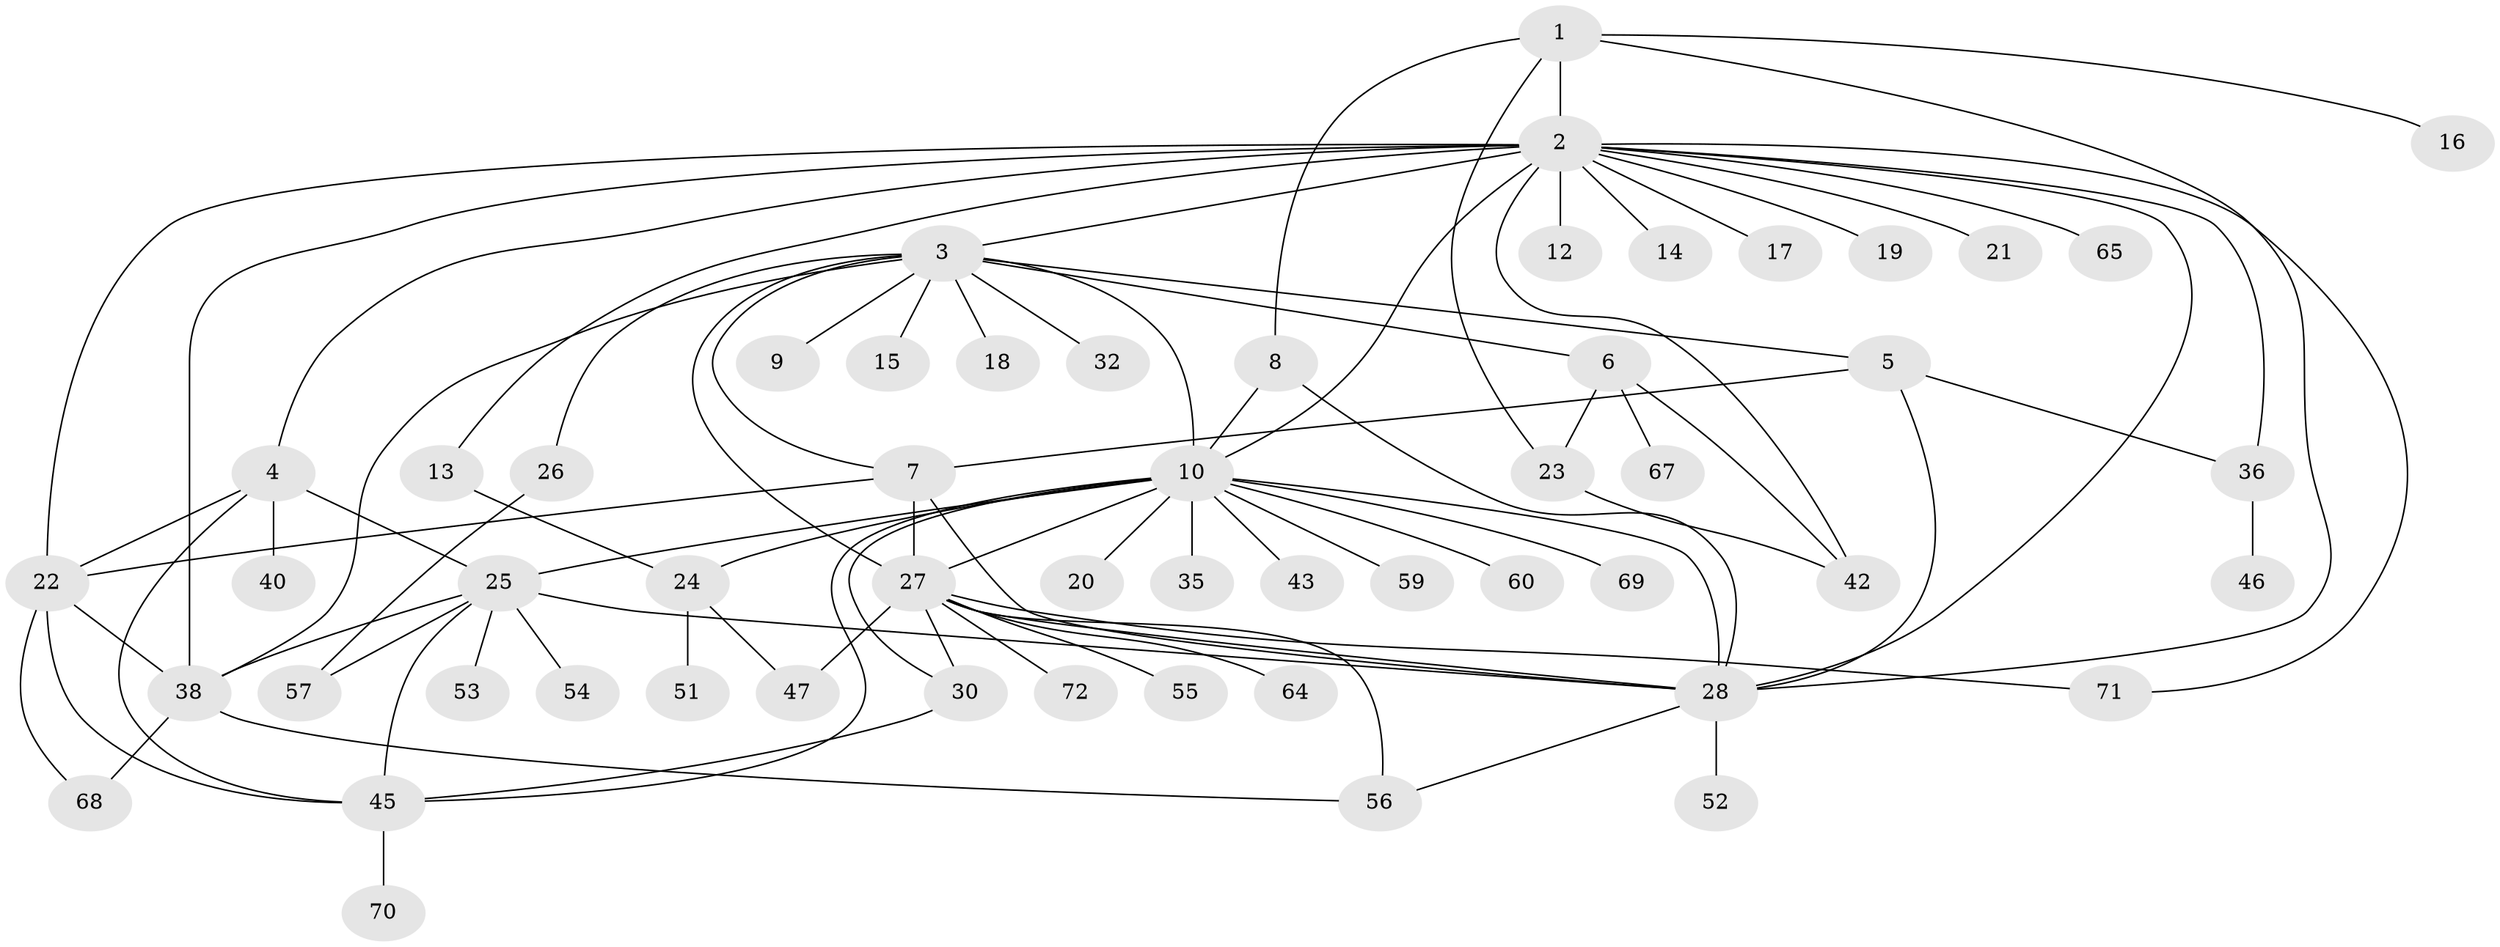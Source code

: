 // Generated by graph-tools (version 1.1) at 2025/23/03/03/25 07:23:52]
// undirected, 55 vertices, 88 edges
graph export_dot {
graph [start="1"]
  node [color=gray90,style=filled];
  1;
  2 [super="+62"];
  3 [super="+37"];
  4 [super="+49"];
  5 [super="+61"];
  6 [super="+11"];
  7 [super="+41"];
  8;
  9;
  10 [super="+58"];
  12;
  13;
  14;
  15;
  16;
  17;
  18;
  19;
  20;
  21;
  22 [super="+29"];
  23 [super="+31"];
  24 [super="+44"];
  25 [super="+63"];
  26 [super="+34"];
  27 [super="+48"];
  28 [super="+33"];
  30;
  32;
  35;
  36;
  38 [super="+39"];
  40;
  42 [super="+66"];
  43;
  45 [super="+50"];
  46;
  47;
  51;
  52;
  53;
  54;
  55;
  56;
  57;
  59;
  60;
  64;
  65;
  67;
  68;
  69;
  70;
  71;
  72;
  1 -- 2;
  1 -- 8;
  1 -- 16;
  1 -- 23;
  1 -- 28;
  2 -- 3;
  2 -- 4 [weight=2];
  2 -- 10;
  2 -- 12;
  2 -- 13;
  2 -- 14;
  2 -- 17;
  2 -- 19;
  2 -- 21;
  2 -- 36;
  2 -- 65;
  2 -- 71;
  2 -- 22;
  2 -- 28;
  2 -- 38;
  2 -- 42;
  3 -- 5;
  3 -- 6;
  3 -- 9;
  3 -- 10;
  3 -- 15;
  3 -- 18;
  3 -- 26;
  3 -- 32;
  3 -- 38;
  3 -- 7;
  3 -- 27;
  4 -- 25;
  4 -- 40;
  4 -- 45;
  4 -- 22;
  5 -- 7;
  5 -- 28;
  5 -- 36;
  6 -- 67;
  6 -- 23;
  6 -- 42;
  7 -- 22;
  7 -- 27;
  7 -- 28;
  8 -- 10;
  8 -- 28;
  10 -- 20;
  10 -- 25;
  10 -- 27;
  10 -- 30;
  10 -- 35;
  10 -- 43;
  10 -- 59;
  10 -- 69;
  10 -- 60;
  10 -- 45;
  10 -- 28;
  10 -- 24;
  13 -- 24;
  22 -- 68;
  22 -- 45;
  22 -- 38;
  23 -- 42;
  24 -- 47;
  24 -- 51;
  25 -- 28;
  25 -- 38;
  25 -- 45;
  25 -- 53;
  25 -- 54;
  25 -- 57;
  26 -- 57;
  27 -- 47;
  27 -- 56;
  27 -- 64;
  27 -- 71;
  27 -- 72;
  27 -- 55;
  27 -- 28;
  27 -- 30;
  28 -- 56;
  28 -- 52;
  30 -- 45;
  36 -- 46;
  38 -- 56;
  38 -- 68;
  45 -- 70;
}
